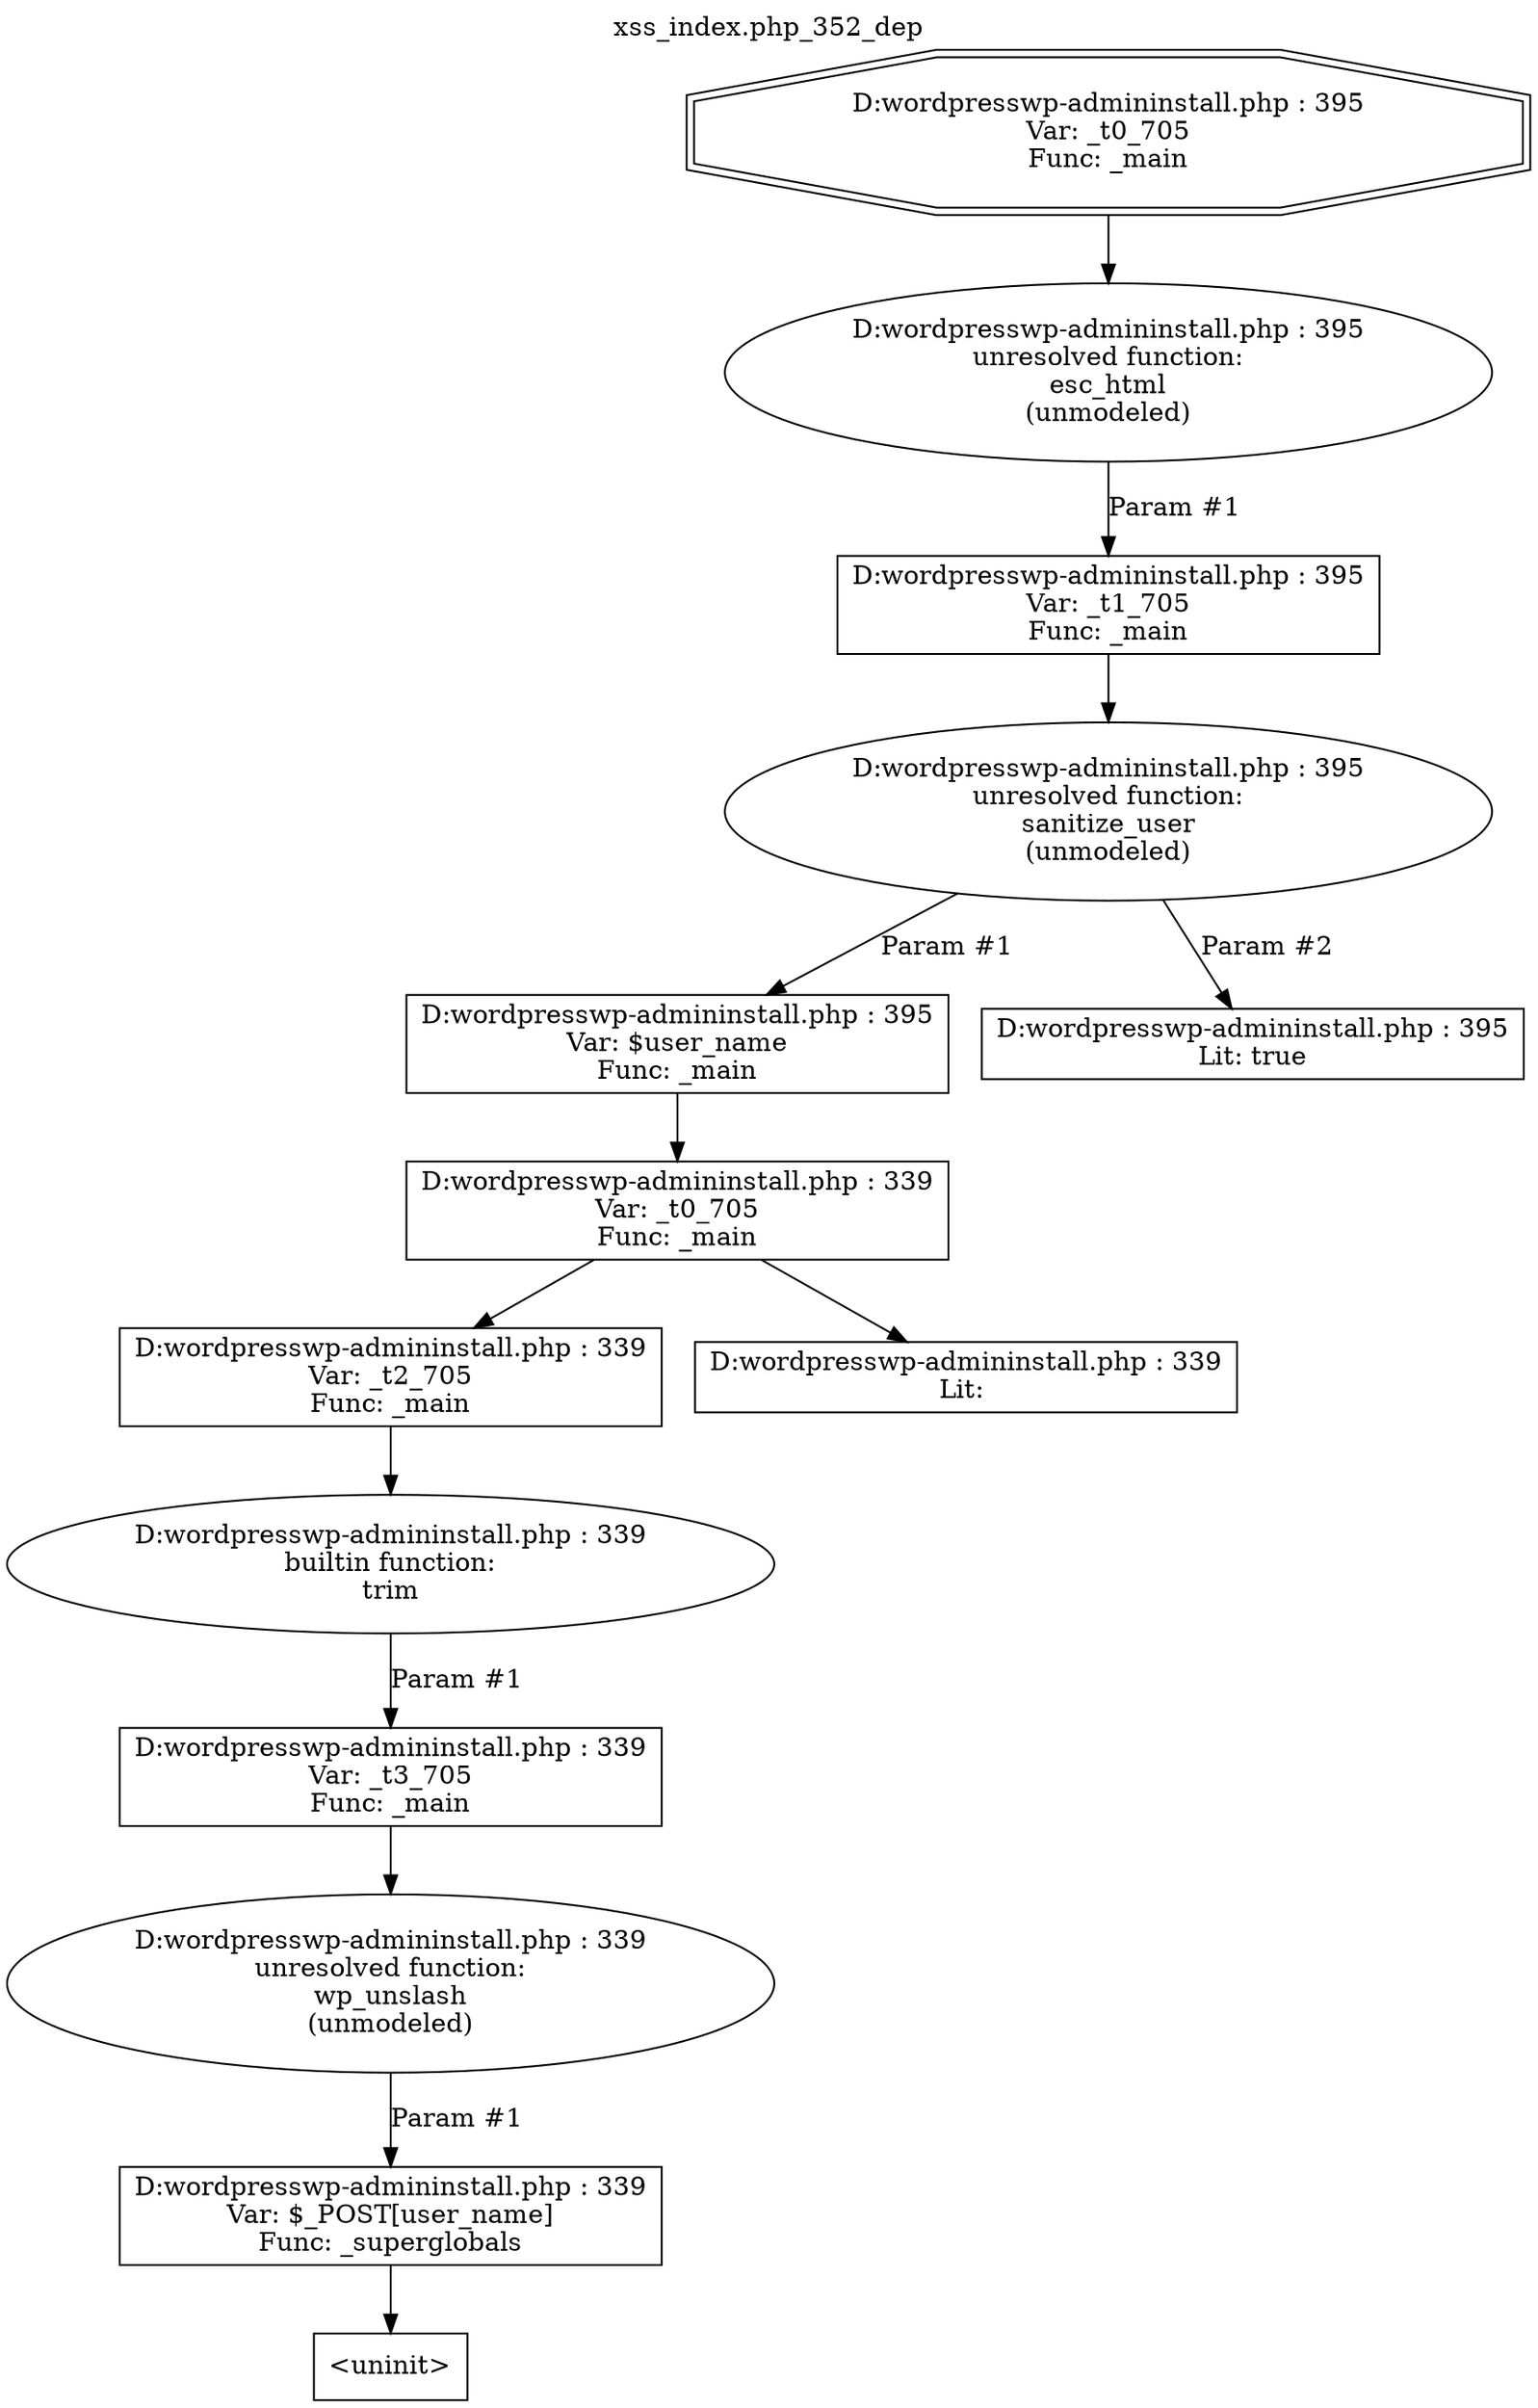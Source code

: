 digraph cfg {
  label="xss_index.php_352_dep";
  labelloc=t;
  n1 [shape=doubleoctagon, label="D:\wordpress\wp-admin\install.php : 395\nVar: _t0_705\nFunc: _main\n"];
  n2 [shape=ellipse, label="D:\wordpress\wp-admin\install.php : 395\nunresolved function:\nesc_html\n(unmodeled)\n"];
  n3 [shape=box, label="D:\wordpress\wp-admin\install.php : 395\nVar: _t1_705\nFunc: _main\n"];
  n4 [shape=ellipse, label="D:\wordpress\wp-admin\install.php : 395\nunresolved function:\nsanitize_user\n(unmodeled)\n"];
  n5 [shape=box, label="D:\wordpress\wp-admin\install.php : 395\nVar: $user_name\nFunc: _main\n"];
  n6 [shape=box, label="D:\wordpress\wp-admin\install.php : 339\nVar: _t0_705\nFunc: _main\n"];
  n7 [shape=box, label="D:\wordpress\wp-admin\install.php : 339\nVar: _t2_705\nFunc: _main\n"];
  n8 [shape=ellipse, label="D:\wordpress\wp-admin\install.php : 339\nbuiltin function:\ntrim\n"];
  n9 [shape=box, label="D:\wordpress\wp-admin\install.php : 339\nVar: _t3_705\nFunc: _main\n"];
  n10 [shape=ellipse, label="D:\wordpress\wp-admin\install.php : 339\nunresolved function:\nwp_unslash\n(unmodeled)\n"];
  n11 [shape=box, label="D:\wordpress\wp-admin\install.php : 339\nVar: $_POST[user_name]\nFunc: _superglobals\n"];
  n12 [shape=box, label="<uninit>"];
  n13 [shape=box, label="D:\wordpress\wp-admin\install.php : 339\nLit: \n"];
  n14 [shape=box, label="D:\wordpress\wp-admin\install.php : 395\nLit: true\n"];
  n1 -> n2;
  n3 -> n4;
  n7 -> n8;
  n9 -> n10;
  n11 -> n12;
  n10 -> n11[label="Param #1"];
  n8 -> n9[label="Param #1"];
  n6 -> n7;
  n6 -> n13;
  n5 -> n6;
  n4 -> n5[label="Param #1"];
  n4 -> n14[label="Param #2"];
  n2 -> n3[label="Param #1"];
}
